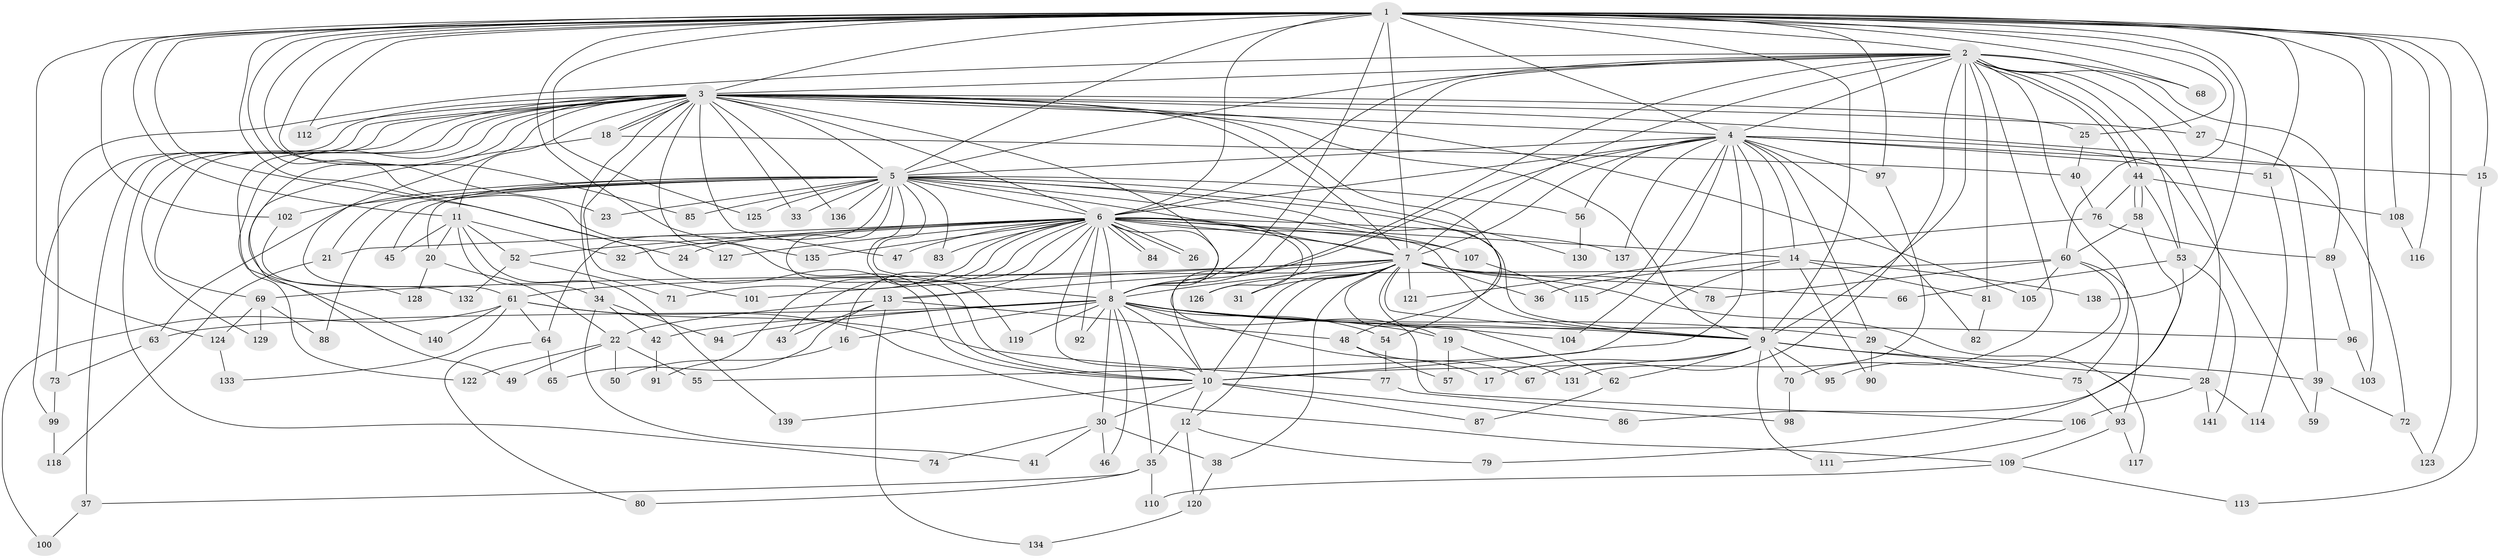 // coarse degree distribution, {28: 0.009259259259259259, 21: 0.009259259259259259, 30: 0.018518518518518517, 32: 0.009259259259259259, 25: 0.009259259259259259, 22: 0.009259259259259259, 15: 0.009259259259259259, 13: 0.009259259259259259, 9: 0.018518518518518517, 5: 0.07407407407407407, 6: 0.037037037037037035, 8: 0.018518518518518517, 3: 0.18518518518518517, 2: 0.5, 4: 0.06481481481481481, 7: 0.009259259259259259, 1: 0.009259259259259259}
// Generated by graph-tools (version 1.1) at 2025/51/02/27/25 19:51:53]
// undirected, 141 vertices, 307 edges
graph export_dot {
graph [start="1"]
  node [color=gray90,style=filled];
  1;
  2;
  3;
  4;
  5;
  6;
  7;
  8;
  9;
  10;
  11;
  12;
  13;
  14;
  15;
  16;
  17;
  18;
  19;
  20;
  21;
  22;
  23;
  24;
  25;
  26;
  27;
  28;
  29;
  30;
  31;
  32;
  33;
  34;
  35;
  36;
  37;
  38;
  39;
  40;
  41;
  42;
  43;
  44;
  45;
  46;
  47;
  48;
  49;
  50;
  51;
  52;
  53;
  54;
  55;
  56;
  57;
  58;
  59;
  60;
  61;
  62;
  63;
  64;
  65;
  66;
  67;
  68;
  69;
  70;
  71;
  72;
  73;
  74;
  75;
  76;
  77;
  78;
  79;
  80;
  81;
  82;
  83;
  84;
  85;
  86;
  87;
  88;
  89;
  90;
  91;
  92;
  93;
  94;
  95;
  96;
  97;
  98;
  99;
  100;
  101;
  102;
  103;
  104;
  105;
  106;
  107;
  108;
  109;
  110;
  111;
  112;
  113;
  114;
  115;
  116;
  117;
  118;
  119;
  120;
  121;
  122;
  123;
  124;
  125;
  126;
  127;
  128;
  129;
  130;
  131;
  132;
  133;
  134;
  135;
  136;
  137;
  138;
  139;
  140;
  141;
  1 -- 2;
  1 -- 3;
  1 -- 4;
  1 -- 5;
  1 -- 6;
  1 -- 7;
  1 -- 8;
  1 -- 9;
  1 -- 10;
  1 -- 11;
  1 -- 15;
  1 -- 23;
  1 -- 24;
  1 -- 25;
  1 -- 51;
  1 -- 60;
  1 -- 68;
  1 -- 85;
  1 -- 97;
  1 -- 102;
  1 -- 103;
  1 -- 108;
  1 -- 112;
  1 -- 116;
  1 -- 123;
  1 -- 124;
  1 -- 125;
  1 -- 127;
  1 -- 135;
  1 -- 138;
  2 -- 3;
  2 -- 4;
  2 -- 5;
  2 -- 6;
  2 -- 7;
  2 -- 8;
  2 -- 9;
  2 -- 10;
  2 -- 27;
  2 -- 28;
  2 -- 44;
  2 -- 44;
  2 -- 53;
  2 -- 67;
  2 -- 68;
  2 -- 70;
  2 -- 73;
  2 -- 75;
  2 -- 81;
  2 -- 89;
  3 -- 4;
  3 -- 5;
  3 -- 6;
  3 -- 7;
  3 -- 8;
  3 -- 9;
  3 -- 10;
  3 -- 11;
  3 -- 18;
  3 -- 18;
  3 -- 25;
  3 -- 27;
  3 -- 33;
  3 -- 34;
  3 -- 37;
  3 -- 47;
  3 -- 48;
  3 -- 61;
  3 -- 69;
  3 -- 72;
  3 -- 74;
  3 -- 99;
  3 -- 101;
  3 -- 105;
  3 -- 112;
  3 -- 122;
  3 -- 128;
  3 -- 129;
  3 -- 136;
  3 -- 140;
  4 -- 5;
  4 -- 6;
  4 -- 7;
  4 -- 8;
  4 -- 9;
  4 -- 10;
  4 -- 14;
  4 -- 15;
  4 -- 29;
  4 -- 51;
  4 -- 56;
  4 -- 59;
  4 -- 82;
  4 -- 97;
  4 -- 104;
  4 -- 115;
  4 -- 137;
  5 -- 6;
  5 -- 7;
  5 -- 8;
  5 -- 9;
  5 -- 10;
  5 -- 20;
  5 -- 21;
  5 -- 23;
  5 -- 33;
  5 -- 45;
  5 -- 54;
  5 -- 56;
  5 -- 63;
  5 -- 64;
  5 -- 83;
  5 -- 85;
  5 -- 88;
  5 -- 102;
  5 -- 107;
  5 -- 119;
  5 -- 125;
  5 -- 130;
  5 -- 136;
  6 -- 7;
  6 -- 8;
  6 -- 9;
  6 -- 10;
  6 -- 13;
  6 -- 14;
  6 -- 16;
  6 -- 21;
  6 -- 24;
  6 -- 26;
  6 -- 26;
  6 -- 31;
  6 -- 32;
  6 -- 43;
  6 -- 47;
  6 -- 52;
  6 -- 71;
  6 -- 83;
  6 -- 84;
  6 -- 84;
  6 -- 91;
  6 -- 92;
  6 -- 106;
  6 -- 107;
  6 -- 126;
  6 -- 127;
  6 -- 135;
  6 -- 137;
  7 -- 8;
  7 -- 9;
  7 -- 10;
  7 -- 12;
  7 -- 13;
  7 -- 19;
  7 -- 31;
  7 -- 36;
  7 -- 38;
  7 -- 62;
  7 -- 66;
  7 -- 69;
  7 -- 78;
  7 -- 101;
  7 -- 117;
  7 -- 121;
  7 -- 126;
  8 -- 9;
  8 -- 10;
  8 -- 16;
  8 -- 17;
  8 -- 19;
  8 -- 29;
  8 -- 30;
  8 -- 35;
  8 -- 42;
  8 -- 46;
  8 -- 54;
  8 -- 63;
  8 -- 92;
  8 -- 94;
  8 -- 96;
  8 -- 104;
  8 -- 119;
  9 -- 10;
  9 -- 17;
  9 -- 28;
  9 -- 39;
  9 -- 62;
  9 -- 70;
  9 -- 95;
  9 -- 111;
  10 -- 12;
  10 -- 30;
  10 -- 86;
  10 -- 87;
  10 -- 139;
  11 -- 20;
  11 -- 32;
  11 -- 34;
  11 -- 45;
  11 -- 52;
  11 -- 139;
  12 -- 35;
  12 -- 79;
  12 -- 120;
  13 -- 22;
  13 -- 43;
  13 -- 48;
  13 -- 65;
  13 -- 134;
  14 -- 36;
  14 -- 55;
  14 -- 81;
  14 -- 90;
  14 -- 138;
  15 -- 113;
  16 -- 50;
  18 -- 40;
  18 -- 49;
  19 -- 57;
  19 -- 131;
  20 -- 22;
  20 -- 128;
  21 -- 118;
  22 -- 49;
  22 -- 50;
  22 -- 55;
  22 -- 122;
  25 -- 40;
  27 -- 39;
  28 -- 106;
  28 -- 114;
  28 -- 141;
  29 -- 75;
  29 -- 90;
  30 -- 38;
  30 -- 41;
  30 -- 46;
  30 -- 74;
  34 -- 41;
  34 -- 42;
  34 -- 94;
  35 -- 37;
  35 -- 80;
  35 -- 110;
  37 -- 100;
  38 -- 120;
  39 -- 59;
  39 -- 72;
  40 -- 76;
  42 -- 91;
  44 -- 53;
  44 -- 58;
  44 -- 58;
  44 -- 76;
  44 -- 108;
  48 -- 57;
  48 -- 67;
  51 -- 114;
  52 -- 71;
  52 -- 132;
  53 -- 66;
  53 -- 86;
  53 -- 141;
  54 -- 77;
  56 -- 130;
  58 -- 60;
  58 -- 79;
  60 -- 61;
  60 -- 78;
  60 -- 93;
  60 -- 95;
  60 -- 105;
  61 -- 64;
  61 -- 77;
  61 -- 100;
  61 -- 109;
  61 -- 133;
  61 -- 140;
  62 -- 87;
  63 -- 73;
  64 -- 65;
  64 -- 80;
  69 -- 88;
  69 -- 124;
  69 -- 129;
  70 -- 98;
  72 -- 123;
  73 -- 99;
  75 -- 93;
  76 -- 89;
  76 -- 121;
  77 -- 98;
  81 -- 82;
  89 -- 96;
  93 -- 109;
  93 -- 117;
  96 -- 103;
  97 -- 131;
  99 -- 118;
  102 -- 132;
  106 -- 111;
  107 -- 115;
  108 -- 116;
  109 -- 110;
  109 -- 113;
  120 -- 134;
  124 -- 133;
}
